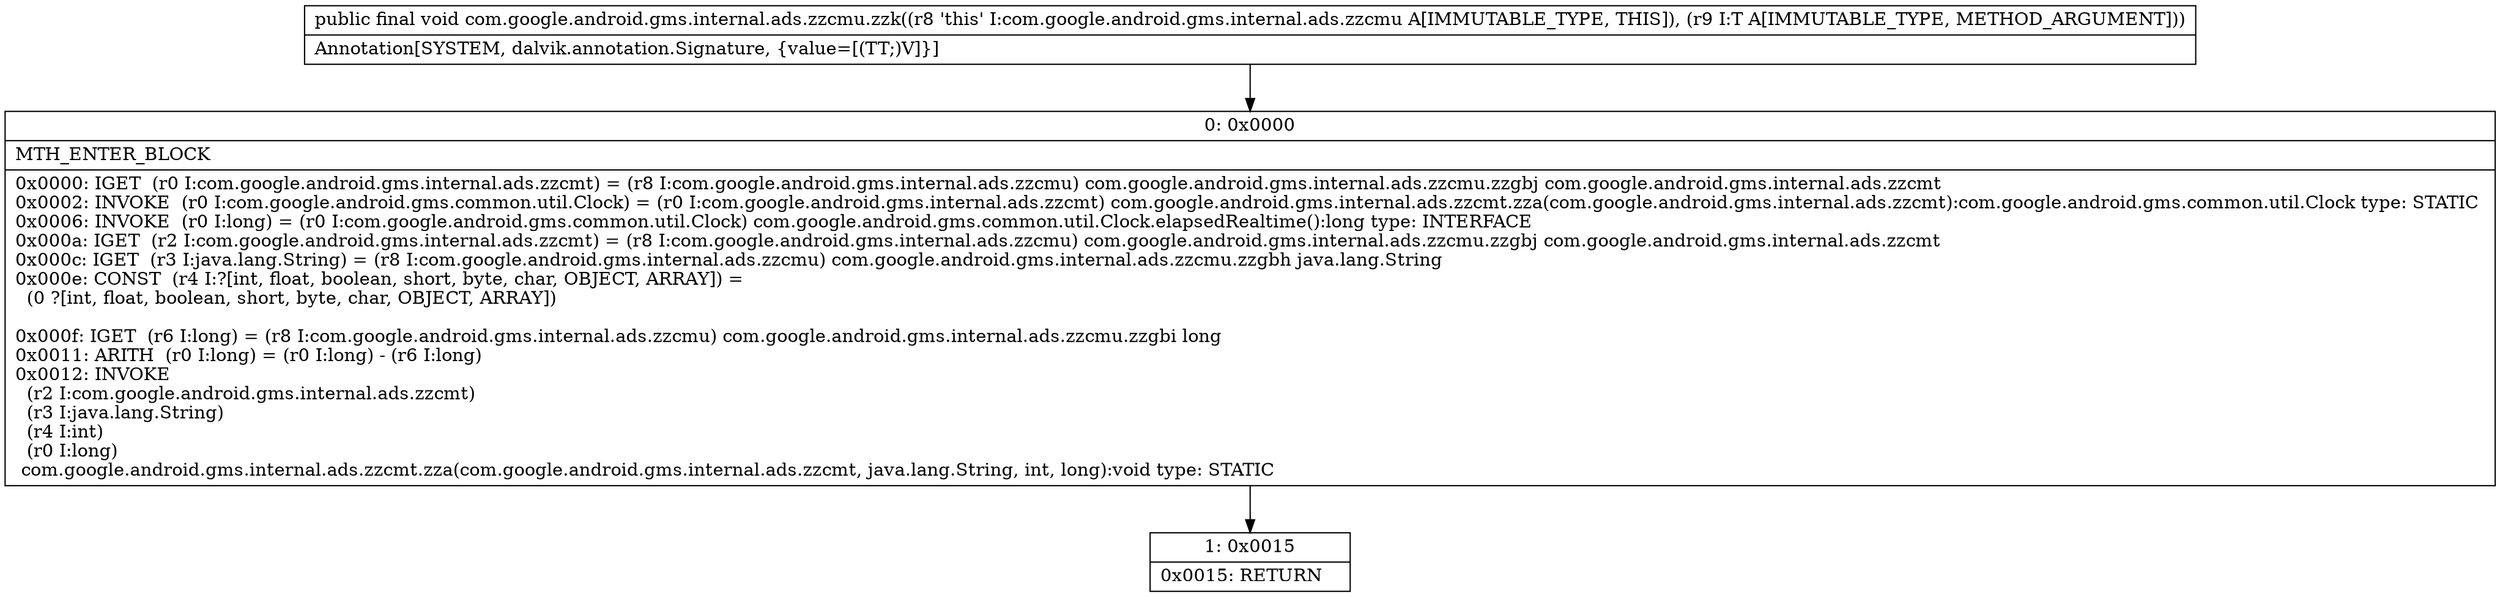 digraph "CFG forcom.google.android.gms.internal.ads.zzcmu.zzk(Ljava\/lang\/Object;)V" {
Node_0 [shape=record,label="{0\:\ 0x0000|MTH_ENTER_BLOCK\l|0x0000: IGET  (r0 I:com.google.android.gms.internal.ads.zzcmt) = (r8 I:com.google.android.gms.internal.ads.zzcmu) com.google.android.gms.internal.ads.zzcmu.zzgbj com.google.android.gms.internal.ads.zzcmt \l0x0002: INVOKE  (r0 I:com.google.android.gms.common.util.Clock) = (r0 I:com.google.android.gms.internal.ads.zzcmt) com.google.android.gms.internal.ads.zzcmt.zza(com.google.android.gms.internal.ads.zzcmt):com.google.android.gms.common.util.Clock type: STATIC \l0x0006: INVOKE  (r0 I:long) = (r0 I:com.google.android.gms.common.util.Clock) com.google.android.gms.common.util.Clock.elapsedRealtime():long type: INTERFACE \l0x000a: IGET  (r2 I:com.google.android.gms.internal.ads.zzcmt) = (r8 I:com.google.android.gms.internal.ads.zzcmu) com.google.android.gms.internal.ads.zzcmu.zzgbj com.google.android.gms.internal.ads.zzcmt \l0x000c: IGET  (r3 I:java.lang.String) = (r8 I:com.google.android.gms.internal.ads.zzcmu) com.google.android.gms.internal.ads.zzcmu.zzgbh java.lang.String \l0x000e: CONST  (r4 I:?[int, float, boolean, short, byte, char, OBJECT, ARRAY]) = \l  (0 ?[int, float, boolean, short, byte, char, OBJECT, ARRAY])\l \l0x000f: IGET  (r6 I:long) = (r8 I:com.google.android.gms.internal.ads.zzcmu) com.google.android.gms.internal.ads.zzcmu.zzgbi long \l0x0011: ARITH  (r0 I:long) = (r0 I:long) \- (r6 I:long) \l0x0012: INVOKE  \l  (r2 I:com.google.android.gms.internal.ads.zzcmt)\l  (r3 I:java.lang.String)\l  (r4 I:int)\l  (r0 I:long)\l com.google.android.gms.internal.ads.zzcmt.zza(com.google.android.gms.internal.ads.zzcmt, java.lang.String, int, long):void type: STATIC \l}"];
Node_1 [shape=record,label="{1\:\ 0x0015|0x0015: RETURN   \l}"];
MethodNode[shape=record,label="{public final void com.google.android.gms.internal.ads.zzcmu.zzk((r8 'this' I:com.google.android.gms.internal.ads.zzcmu A[IMMUTABLE_TYPE, THIS]), (r9 I:T A[IMMUTABLE_TYPE, METHOD_ARGUMENT]))  | Annotation[SYSTEM, dalvik.annotation.Signature, \{value=[(TT;)V]\}]\l}"];
MethodNode -> Node_0;
Node_0 -> Node_1;
}

